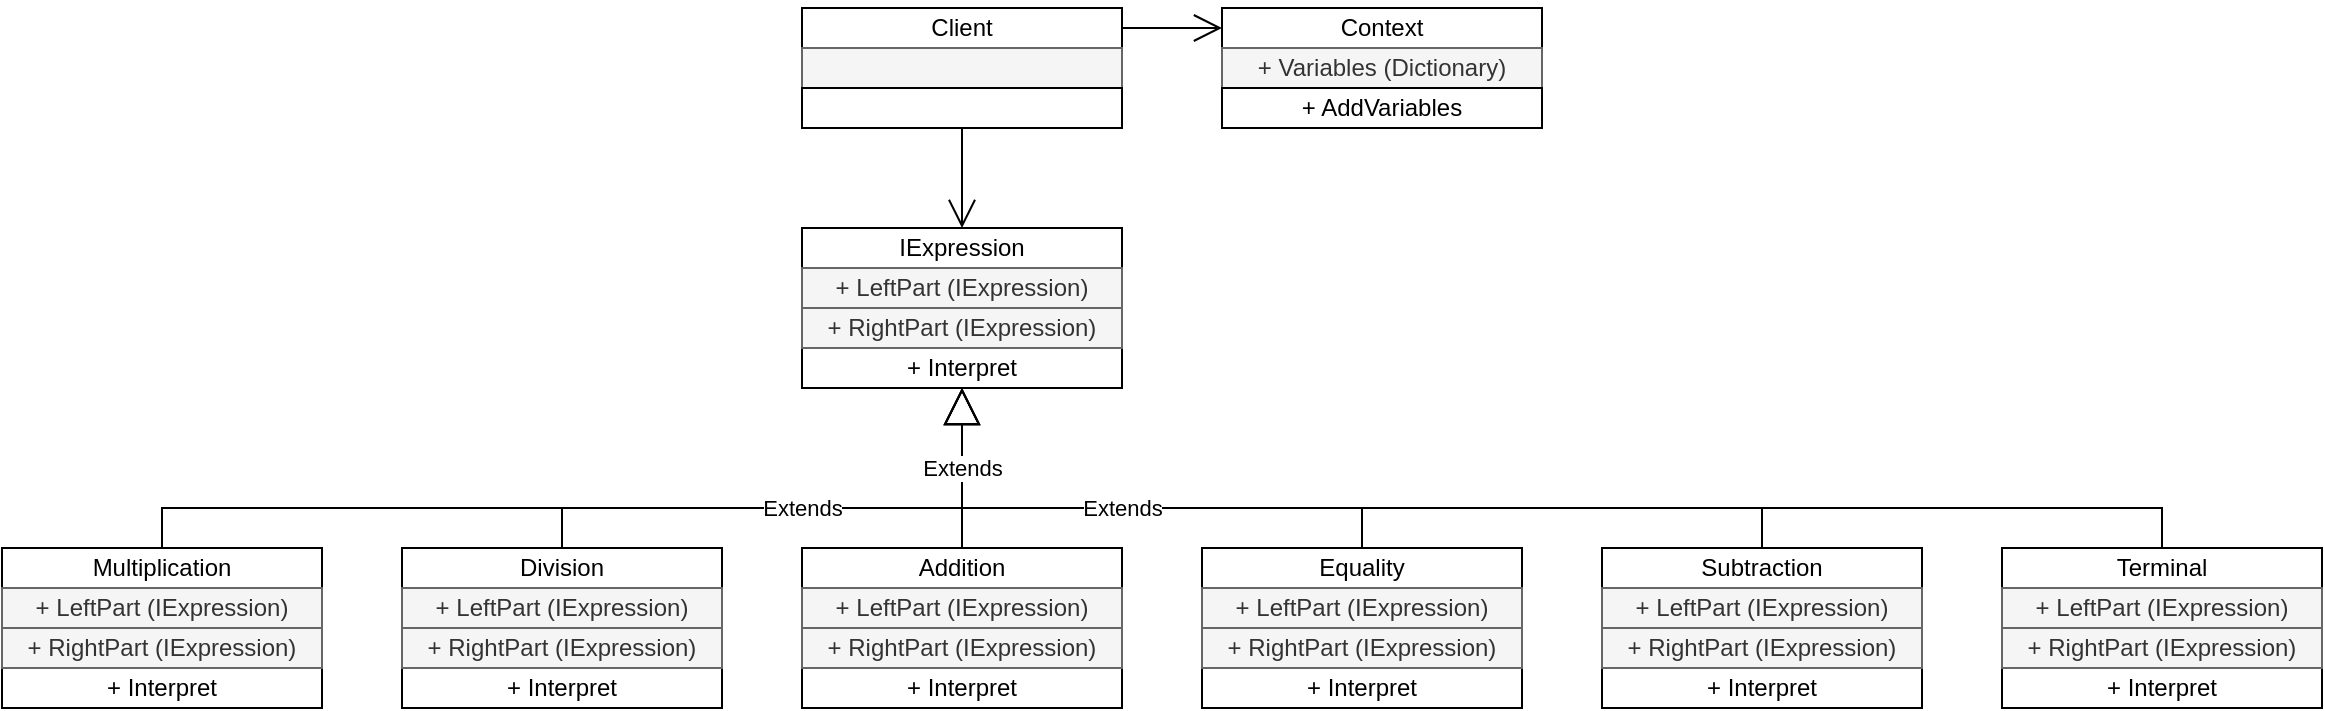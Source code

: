 <mxfile version="17.4.2" type="device"><diagram id="diikZB6X3BUAQSRPOdhe" name="Page-1"><mxGraphModel dx="2234" dy="855" grid="1" gridSize="10" guides="1" tooltips="1" connect="1" arrows="1" fold="1" page="1" pageScale="1" pageWidth="850" pageHeight="1100" math="0" shadow="0"><root><mxCell id="0"/><mxCell id="1" parent="0"/><mxCell id="CDv0FKcE9WZxGszzyyfu-29" value="Extends" style="endArrow=block;endSize=16;endFill=0;html=1;rounded=0;exitX=0.5;exitY=0;exitDx=0;exitDy=0;entryX=0.5;entryY=1;entryDx=0;entryDy=0;" parent="1" target="CDv0FKcE9WZxGszzyyfu-12" edge="1"><mxGeometry width="160" relative="1" as="geometry"><mxPoint x="160" y="720" as="sourcePoint"/><mxPoint x="460" y="660" as="targetPoint"/><Array as="points"><mxPoint x="160" y="700"/><mxPoint x="360" y="700"/></Array></mxGeometry></mxCell><mxCell id="CDv0FKcE9WZxGszzyyfu-30" value="Extends" style="endArrow=block;endSize=16;endFill=0;html=1;rounded=0;exitX=0.5;exitY=0;exitDx=0;exitDy=0;" parent="1" edge="1"><mxGeometry width="160" relative="1" as="geometry"><mxPoint x="560" y="720" as="sourcePoint"/><mxPoint x="360" y="640" as="targetPoint"/><Array as="points"><mxPoint x="560" y="700"/><mxPoint x="360" y="700"/></Array></mxGeometry></mxCell><mxCell id="CDv0FKcE9WZxGszzyyfu-31" value="Extends" style="endArrow=block;endSize=16;endFill=0;html=1;rounded=0;exitX=0.5;exitY=0;exitDx=0;exitDy=0;" parent="1" edge="1"><mxGeometry width="160" relative="1" as="geometry"><mxPoint x="360" y="720" as="sourcePoint"/><mxPoint x="360" y="640" as="targetPoint"/><Array as="points"><mxPoint x="360" y="700"/></Array></mxGeometry></mxCell><mxCell id="cvrrhwbLv4A7mWE0tnUa-2" value="" style="group" vertex="1" connectable="0" parent="1"><mxGeometry x="280" y="560" width="160" height="80" as="geometry"/></mxCell><mxCell id="CDv0FKcE9WZxGszzyyfu-2" value="IExpression" style="rounded=0;whiteSpace=wrap;html=1;" parent="cvrrhwbLv4A7mWE0tnUa-2" vertex="1"><mxGeometry width="160" height="20" as="geometry"/></mxCell><mxCell id="CDv0FKcE9WZxGszzyyfu-4" value="+ LeftPart (IExpression)" style="rounded=0;whiteSpace=wrap;html=1;fillColor=#f5f5f5;fontColor=#333333;strokeColor=#666666;" parent="cvrrhwbLv4A7mWE0tnUa-2" vertex="1"><mxGeometry y="20" width="160" height="20" as="geometry"/></mxCell><mxCell id="CDv0FKcE9WZxGszzyyfu-12" value="+ Interpret" style="rounded=0;whiteSpace=wrap;html=1;" parent="cvrrhwbLv4A7mWE0tnUa-2" vertex="1"><mxGeometry y="60" width="160" height="20" as="geometry"/></mxCell><mxCell id="cvrrhwbLv4A7mWE0tnUa-1" value="+ RightPart (IExpression)" style="rounded=0;whiteSpace=wrap;html=1;fillColor=#f5f5f5;fontColor=#333333;strokeColor=#666666;" vertex="1" parent="cvrrhwbLv4A7mWE0tnUa-2"><mxGeometry y="40" width="160" height="20" as="geometry"/></mxCell><mxCell id="cvrrhwbLv4A7mWE0tnUa-3" value="" style="group" vertex="1" connectable="0" parent="1"><mxGeometry x="280" y="720" width="160" height="80" as="geometry"/></mxCell><mxCell id="cvrrhwbLv4A7mWE0tnUa-4" value="Addition" style="rounded=0;whiteSpace=wrap;html=1;" vertex="1" parent="cvrrhwbLv4A7mWE0tnUa-3"><mxGeometry width="160" height="20" as="geometry"/></mxCell><mxCell id="cvrrhwbLv4A7mWE0tnUa-5" value="+ LeftPart (IExpression)" style="rounded=0;whiteSpace=wrap;html=1;fillColor=#f5f5f5;fontColor=#333333;strokeColor=#666666;" vertex="1" parent="cvrrhwbLv4A7mWE0tnUa-3"><mxGeometry y="20" width="160" height="20" as="geometry"/></mxCell><mxCell id="cvrrhwbLv4A7mWE0tnUa-6" value="+ Interpret" style="rounded=0;whiteSpace=wrap;html=1;" vertex="1" parent="cvrrhwbLv4A7mWE0tnUa-3"><mxGeometry y="60" width="160" height="20" as="geometry"/></mxCell><mxCell id="cvrrhwbLv4A7mWE0tnUa-7" value="+ RightPart (IExpression)" style="rounded=0;whiteSpace=wrap;html=1;fillColor=#f5f5f5;fontColor=#333333;strokeColor=#666666;" vertex="1" parent="cvrrhwbLv4A7mWE0tnUa-3"><mxGeometry y="40" width="160" height="20" as="geometry"/></mxCell><mxCell id="cvrrhwbLv4A7mWE0tnUa-9" value="" style="group" vertex="1" connectable="0" parent="1"><mxGeometry x="480" y="720" width="160" height="80" as="geometry"/></mxCell><mxCell id="cvrrhwbLv4A7mWE0tnUa-10" value="Equality" style="rounded=0;whiteSpace=wrap;html=1;" vertex="1" parent="cvrrhwbLv4A7mWE0tnUa-9"><mxGeometry width="160" height="20" as="geometry"/></mxCell><mxCell id="cvrrhwbLv4A7mWE0tnUa-11" value="+ LeftPart (IExpression)" style="rounded=0;whiteSpace=wrap;html=1;fillColor=#f5f5f5;fontColor=#333333;strokeColor=#666666;" vertex="1" parent="cvrrhwbLv4A7mWE0tnUa-9"><mxGeometry y="20" width="160" height="20" as="geometry"/></mxCell><mxCell id="cvrrhwbLv4A7mWE0tnUa-12" value="+ Interpret" style="rounded=0;whiteSpace=wrap;html=1;" vertex="1" parent="cvrrhwbLv4A7mWE0tnUa-9"><mxGeometry y="60" width="160" height="20" as="geometry"/></mxCell><mxCell id="cvrrhwbLv4A7mWE0tnUa-13" value="+ RightPart (IExpression)" style="rounded=0;whiteSpace=wrap;html=1;fillColor=#f5f5f5;fontColor=#333333;strokeColor=#666666;" vertex="1" parent="cvrrhwbLv4A7mWE0tnUa-9"><mxGeometry y="40" width="160" height="20" as="geometry"/></mxCell><mxCell id="cvrrhwbLv4A7mWE0tnUa-14" value="" style="group" vertex="1" connectable="0" parent="1"><mxGeometry x="80" y="720" width="160" height="80" as="geometry"/></mxCell><mxCell id="cvrrhwbLv4A7mWE0tnUa-15" value="Division" style="rounded=0;whiteSpace=wrap;html=1;" vertex="1" parent="cvrrhwbLv4A7mWE0tnUa-14"><mxGeometry width="160" height="20" as="geometry"/></mxCell><mxCell id="cvrrhwbLv4A7mWE0tnUa-16" value="+ LeftPart (IExpression)" style="rounded=0;whiteSpace=wrap;html=1;fillColor=#f5f5f5;fontColor=#333333;strokeColor=#666666;" vertex="1" parent="cvrrhwbLv4A7mWE0tnUa-14"><mxGeometry y="20" width="160" height="20" as="geometry"/></mxCell><mxCell id="cvrrhwbLv4A7mWE0tnUa-17" value="+ Interpret" style="rounded=0;whiteSpace=wrap;html=1;" vertex="1" parent="cvrrhwbLv4A7mWE0tnUa-14"><mxGeometry y="60" width="160" height="20" as="geometry"/></mxCell><mxCell id="cvrrhwbLv4A7mWE0tnUa-18" value="+ RightPart (IExpression)" style="rounded=0;whiteSpace=wrap;html=1;fillColor=#f5f5f5;fontColor=#333333;strokeColor=#666666;" vertex="1" parent="cvrrhwbLv4A7mWE0tnUa-14"><mxGeometry y="40" width="160" height="20" as="geometry"/></mxCell><mxCell id="cvrrhwbLv4A7mWE0tnUa-19" value="" style="group" vertex="1" connectable="0" parent="1"><mxGeometry x="680" y="720" width="160" height="80" as="geometry"/></mxCell><mxCell id="cvrrhwbLv4A7mWE0tnUa-20" value="Subtraction" style="rounded=0;whiteSpace=wrap;html=1;" vertex="1" parent="cvrrhwbLv4A7mWE0tnUa-19"><mxGeometry width="160" height="20" as="geometry"/></mxCell><mxCell id="cvrrhwbLv4A7mWE0tnUa-21" value="+ LeftPart (IExpression)" style="rounded=0;whiteSpace=wrap;html=1;fillColor=#f5f5f5;fontColor=#333333;strokeColor=#666666;" vertex="1" parent="cvrrhwbLv4A7mWE0tnUa-19"><mxGeometry y="20" width="160" height="20" as="geometry"/></mxCell><mxCell id="cvrrhwbLv4A7mWE0tnUa-22" value="+ Interpret" style="rounded=0;whiteSpace=wrap;html=1;" vertex="1" parent="cvrrhwbLv4A7mWE0tnUa-19"><mxGeometry y="60" width="160" height="20" as="geometry"/></mxCell><mxCell id="cvrrhwbLv4A7mWE0tnUa-23" value="+ RightPart (IExpression)" style="rounded=0;whiteSpace=wrap;html=1;fillColor=#f5f5f5;fontColor=#333333;strokeColor=#666666;" vertex="1" parent="cvrrhwbLv4A7mWE0tnUa-19"><mxGeometry y="40" width="160" height="20" as="geometry"/></mxCell><mxCell id="cvrrhwbLv4A7mWE0tnUa-24" value="" style="group" vertex="1" connectable="0" parent="1"><mxGeometry x="-120" y="720" width="160" height="80" as="geometry"/></mxCell><mxCell id="cvrrhwbLv4A7mWE0tnUa-25" value="Multiplication" style="rounded=0;whiteSpace=wrap;html=1;" vertex="1" parent="cvrrhwbLv4A7mWE0tnUa-24"><mxGeometry width="160" height="20" as="geometry"/></mxCell><mxCell id="cvrrhwbLv4A7mWE0tnUa-26" value="+ LeftPart (IExpression)" style="rounded=0;whiteSpace=wrap;html=1;fillColor=#f5f5f5;fontColor=#333333;strokeColor=#666666;" vertex="1" parent="cvrrhwbLv4A7mWE0tnUa-24"><mxGeometry y="20" width="160" height="20" as="geometry"/></mxCell><mxCell id="cvrrhwbLv4A7mWE0tnUa-27" value="+ Interpret" style="rounded=0;whiteSpace=wrap;html=1;" vertex="1" parent="cvrrhwbLv4A7mWE0tnUa-24"><mxGeometry y="60" width="160" height="20" as="geometry"/></mxCell><mxCell id="cvrrhwbLv4A7mWE0tnUa-28" value="+ RightPart (IExpression)" style="rounded=0;whiteSpace=wrap;html=1;fillColor=#f5f5f5;fontColor=#333333;strokeColor=#666666;" vertex="1" parent="cvrrhwbLv4A7mWE0tnUa-24"><mxGeometry y="40" width="160" height="20" as="geometry"/></mxCell><mxCell id="cvrrhwbLv4A7mWE0tnUa-29" value="T" style="group" vertex="1" connectable="0" parent="1"><mxGeometry x="880" y="720" width="160" height="80" as="geometry"/></mxCell><mxCell id="cvrrhwbLv4A7mWE0tnUa-30" value="Terminal" style="rounded=0;whiteSpace=wrap;html=1;" vertex="1" parent="cvrrhwbLv4A7mWE0tnUa-29"><mxGeometry width="160" height="20" as="geometry"/></mxCell><mxCell id="cvrrhwbLv4A7mWE0tnUa-31" value="+ LeftPart (IExpression)" style="rounded=0;whiteSpace=wrap;html=1;fillColor=#f5f5f5;fontColor=#333333;strokeColor=#666666;" vertex="1" parent="cvrrhwbLv4A7mWE0tnUa-29"><mxGeometry y="20" width="160" height="20" as="geometry"/></mxCell><mxCell id="cvrrhwbLv4A7mWE0tnUa-32" value="+ Interpret" style="rounded=0;whiteSpace=wrap;html=1;" vertex="1" parent="cvrrhwbLv4A7mWE0tnUa-29"><mxGeometry y="60" width="160" height="20" as="geometry"/></mxCell><mxCell id="cvrrhwbLv4A7mWE0tnUa-33" value="+ RightPart (IExpression)" style="rounded=0;whiteSpace=wrap;html=1;fillColor=#f5f5f5;fontColor=#333333;strokeColor=#666666;" vertex="1" parent="cvrrhwbLv4A7mWE0tnUa-29"><mxGeometry y="40" width="160" height="20" as="geometry"/></mxCell><mxCell id="cvrrhwbLv4A7mWE0tnUa-35" style="edgeStyle=orthogonalEdgeStyle;rounded=0;orthogonalLoop=1;jettySize=auto;html=1;exitX=0.5;exitY=0;exitDx=0;exitDy=0;endArrow=none;endFill=0;" edge="1" parent="1" source="cvrrhwbLv4A7mWE0tnUa-20"><mxGeometry relative="1" as="geometry"><mxPoint x="560" y="700" as="targetPoint"/><Array as="points"><mxPoint x="760" y="700"/></Array></mxGeometry></mxCell><mxCell id="cvrrhwbLv4A7mWE0tnUa-36" style="edgeStyle=orthogonalEdgeStyle;rounded=0;orthogonalLoop=1;jettySize=auto;html=1;exitX=0.5;exitY=0;exitDx=0;exitDy=0;endArrow=none;endFill=0;" edge="1" parent="1" source="cvrrhwbLv4A7mWE0tnUa-30"><mxGeometry relative="1" as="geometry"><mxPoint x="760.0" y="700" as="targetPoint"/><Array as="points"><mxPoint x="960" y="700"/></Array></mxGeometry></mxCell><mxCell id="cvrrhwbLv4A7mWE0tnUa-37" style="edgeStyle=orthogonalEdgeStyle;rounded=0;orthogonalLoop=1;jettySize=auto;html=1;exitX=0.5;exitY=0;exitDx=0;exitDy=0;endArrow=none;endFill=0;" edge="1" parent="1" source="cvrrhwbLv4A7mWE0tnUa-25"><mxGeometry relative="1" as="geometry"><mxPoint x="160" y="700" as="targetPoint"/><Array as="points"><mxPoint x="-40" y="700"/></Array></mxGeometry></mxCell><mxCell id="cvrrhwbLv4A7mWE0tnUa-44" value="Client" style="rounded=0;whiteSpace=wrap;html=1;" vertex="1" parent="1"><mxGeometry x="280" y="450" width="160" height="20" as="geometry"/></mxCell><mxCell id="cvrrhwbLv4A7mWE0tnUa-49" value="" style="endArrow=open;endFill=1;endSize=12;html=1;rounded=0;exitX=1;exitY=0.5;exitDx=0;exitDy=0;entryX=0;entryY=0.5;entryDx=0;entryDy=0;" edge="1" parent="1" source="cvrrhwbLv4A7mWE0tnUa-44" target="cvrrhwbLv4A7mWE0tnUa-39"><mxGeometry width="160" relative="1" as="geometry"><mxPoint x="380" y="490" as="sourcePoint"/><mxPoint x="540" y="490" as="targetPoint"/></mxGeometry></mxCell><mxCell id="cvrrhwbLv4A7mWE0tnUa-50" value="" style="endArrow=open;endFill=1;endSize=12;html=1;rounded=0;entryX=0.5;entryY=0;entryDx=0;entryDy=0;" edge="1" parent="1" target="CDv0FKcE9WZxGszzyyfu-2"><mxGeometry width="160" relative="1" as="geometry"><mxPoint x="360" y="480" as="sourcePoint"/><mxPoint x="360" y="520" as="targetPoint"/><Array as="points"><mxPoint x="360" y="480"/></Array></mxGeometry></mxCell><mxCell id="cvrrhwbLv4A7mWE0tnUa-39" value="Context" style="rounded=0;whiteSpace=wrap;html=1;" vertex="1" parent="1"><mxGeometry x="490" y="450" width="160" height="20" as="geometry"/></mxCell><mxCell id="cvrrhwbLv4A7mWE0tnUa-40" value="+ Variables (Dictionary)" style="rounded=0;whiteSpace=wrap;html=1;fillColor=#f5f5f5;fontColor=#333333;strokeColor=#666666;" vertex="1" parent="1"><mxGeometry x="490" y="470" width="160" height="20" as="geometry"/></mxCell><mxCell id="cvrrhwbLv4A7mWE0tnUa-41" value="+ AddVariables" style="rounded=0;whiteSpace=wrap;html=1;" vertex="1" parent="1"><mxGeometry x="490" y="490" width="160" height="20" as="geometry"/></mxCell><mxCell id="cvrrhwbLv4A7mWE0tnUa-52" value="" style="rounded=0;whiteSpace=wrap;html=1;fillColor=#f5f5f5;fontColor=#333333;strokeColor=#666666;" vertex="1" parent="1"><mxGeometry x="280" y="470" width="160" height="20" as="geometry"/></mxCell><mxCell id="cvrrhwbLv4A7mWE0tnUa-53" value="" style="rounded=0;whiteSpace=wrap;html=1;" vertex="1" parent="1"><mxGeometry x="280" y="490" width="160" height="20" as="geometry"/></mxCell></root></mxGraphModel></diagram></mxfile>
